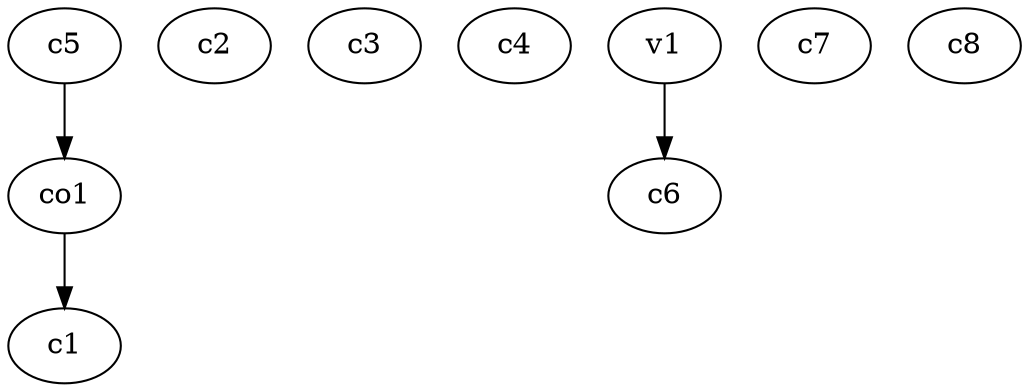 strict digraph  {
c1;
c2;
c3;
c4;
c5;
c6;
c7;
c8;
v1;
co1;
c5 -> co1  [weight=1];
v1 -> c6  [weight=1];
co1 -> c1  [weight=1];
}

